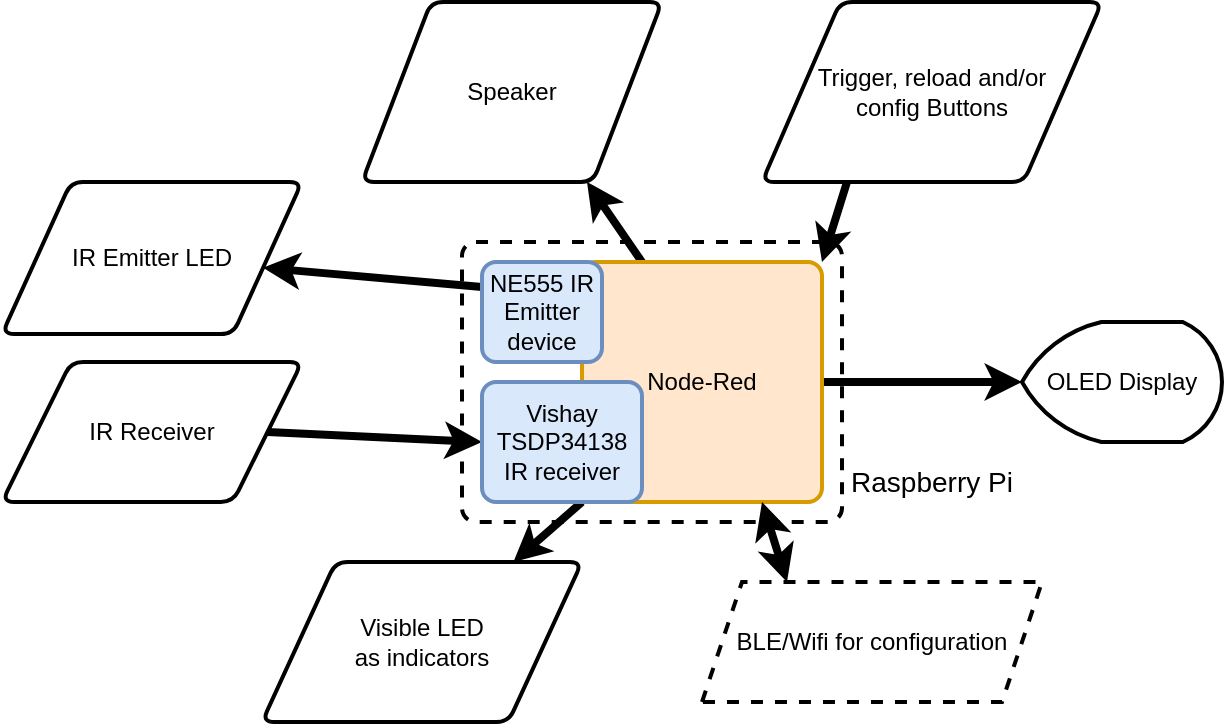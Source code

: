 <mxfile version="14.6.1" type="github">
  <diagram id="JX3tagbnlnf9axO_ppzA" name="Page-1">
    <mxGraphModel dx="1038" dy="523" grid="1" gridSize="10" guides="1" tooltips="1" connect="1" arrows="1" fold="1" page="1" pageScale="1" pageWidth="850" pageHeight="1100" math="0" shadow="0">
      <root>
        <mxCell id="0" />
        <mxCell id="1" parent="0" />
        <mxCell id="F-baasyLwbSTFGvHI9Eg-18" value="&lt;div style=&quot;text-align: right&quot;&gt;&lt;br&gt;&lt;/div&gt;&lt;div style=&quot;text-align: justify&quot;&gt;&lt;/div&gt;" style="rounded=1;whiteSpace=wrap;html=1;absoluteArcSize=1;arcSize=14;strokeWidth=2;fillColor=none;dashed=1;" parent="1" vertex="1">
          <mxGeometry x="320" y="220" width="190" height="140" as="geometry" />
        </mxCell>
        <mxCell id="F-baasyLwbSTFGvHI9Eg-11" style="edgeStyle=orthogonalEdgeStyle;rounded=0;orthogonalLoop=1;jettySize=auto;html=1;entryX=0;entryY=0.5;entryDx=0;entryDy=0;entryPerimeter=0;strokeWidth=4;" parent="1" source="F-baasyLwbSTFGvHI9Eg-1" target="F-baasyLwbSTFGvHI9Eg-2" edge="1">
          <mxGeometry relative="1" as="geometry" />
        </mxCell>
        <mxCell id="F-baasyLwbSTFGvHI9Eg-13" style="rounded=1;orthogonalLoop=1;jettySize=auto;html=1;exitX=0.25;exitY=0;exitDx=0;exitDy=0;entryX=0.75;entryY=1;entryDx=0;entryDy=0;strokeWidth=4;" parent="1" source="F-baasyLwbSTFGvHI9Eg-1" target="F-baasyLwbSTFGvHI9Eg-7" edge="1">
          <mxGeometry relative="1" as="geometry" />
        </mxCell>
        <mxCell id="F-baasyLwbSTFGvHI9Eg-15" style="edgeStyle=none;rounded=1;orthogonalLoop=1;jettySize=auto;html=1;exitX=0;exitY=0.25;exitDx=0;exitDy=0;strokeWidth=4;" parent="1" source="F-baasyLwbSTFGvHI9Eg-17" target="F-baasyLwbSTFGvHI9Eg-3" edge="1">
          <mxGeometry relative="1" as="geometry" />
        </mxCell>
        <mxCell id="F-baasyLwbSTFGvHI9Eg-16" style="edgeStyle=none;rounded=1;orthogonalLoop=1;jettySize=auto;html=1;exitX=0;exitY=1;exitDx=0;exitDy=0;strokeWidth=4;" parent="1" source="F-baasyLwbSTFGvHI9Eg-1" target="F-baasyLwbSTFGvHI9Eg-10" edge="1">
          <mxGeometry relative="1" as="geometry" />
        </mxCell>
        <mxCell id="F-baasyLwbSTFGvHI9Eg-1" value="Node-Red" style="rounded=1;whiteSpace=wrap;html=1;absoluteArcSize=1;arcSize=14;strokeWidth=2;fillColor=#ffe6cc;strokeColor=#d79b00;" parent="1" vertex="1">
          <mxGeometry x="380" y="230" width="120" height="120" as="geometry" />
        </mxCell>
        <mxCell id="F-baasyLwbSTFGvHI9Eg-2" value="OLED Display" style="strokeWidth=2;html=1;shape=mxgraph.flowchart.display;whiteSpace=wrap;" parent="1" vertex="1">
          <mxGeometry x="600" y="260" width="100" height="60" as="geometry" />
        </mxCell>
        <mxCell id="F-baasyLwbSTFGvHI9Eg-3" value="IR Emitter LED" style="shape=parallelogram;html=1;strokeWidth=2;perimeter=parallelogramPerimeter;whiteSpace=wrap;rounded=1;arcSize=12;size=0.23;" parent="1" vertex="1">
          <mxGeometry x="90" y="190" width="150" height="76" as="geometry" />
        </mxCell>
        <mxCell id="F-baasyLwbSTFGvHI9Eg-14" style="edgeStyle=none;rounded=1;orthogonalLoop=1;jettySize=auto;html=1;exitX=1;exitY=0.5;exitDx=0;exitDy=0;strokeWidth=4;entryX=0;entryY=0.5;entryDx=0;entryDy=0;" parent="1" source="F-baasyLwbSTFGvHI9Eg-4" target="pE9QGoENINegHeJZkaK3-1" edge="1">
          <mxGeometry relative="1" as="geometry">
            <mxPoint x="300" y="270" as="targetPoint" />
          </mxGeometry>
        </mxCell>
        <mxCell id="F-baasyLwbSTFGvHI9Eg-4" value="IR Receiver" style="shape=parallelogram;html=1;strokeWidth=2;perimeter=parallelogramPerimeter;whiteSpace=wrap;rounded=1;arcSize=12;size=0.23;" parent="1" vertex="1">
          <mxGeometry x="90" y="280" width="150" height="70" as="geometry" />
        </mxCell>
        <mxCell id="F-baasyLwbSTFGvHI9Eg-7" value="Speaker" style="shape=parallelogram;html=1;strokeWidth=2;perimeter=parallelogramPerimeter;whiteSpace=wrap;rounded=1;arcSize=12;size=0.23;" parent="1" vertex="1">
          <mxGeometry x="270" y="100" width="150" height="90" as="geometry" />
        </mxCell>
        <mxCell id="F-baasyLwbSTFGvHI9Eg-12" style="orthogonalLoop=1;jettySize=auto;html=1;exitX=0.25;exitY=1;exitDx=0;exitDy=0;entryX=1;entryY=0;entryDx=0;entryDy=0;strokeWidth=4;rounded=1;" parent="1" source="F-baasyLwbSTFGvHI9Eg-9" target="F-baasyLwbSTFGvHI9Eg-1" edge="1">
          <mxGeometry relative="1" as="geometry" />
        </mxCell>
        <mxCell id="F-baasyLwbSTFGvHI9Eg-9" value="Trigger, reload and/or&lt;br&gt;config Buttons" style="shape=parallelogram;html=1;strokeWidth=2;perimeter=parallelogramPerimeter;whiteSpace=wrap;rounded=1;arcSize=12;size=0.23;" parent="1" vertex="1">
          <mxGeometry x="470" y="100" width="170" height="90" as="geometry" />
        </mxCell>
        <mxCell id="F-baasyLwbSTFGvHI9Eg-10" value="Visible LED&lt;br&gt;as indicators" style="shape=parallelogram;html=1;strokeWidth=2;perimeter=parallelogramPerimeter;whiteSpace=wrap;rounded=1;arcSize=12;size=0.23;" parent="1" vertex="1">
          <mxGeometry x="220" y="380" width="160" height="80" as="geometry" />
        </mxCell>
        <mxCell id="F-baasyLwbSTFGvHI9Eg-17" value="NE555 IR Emitter device" style="rounded=1;whiteSpace=wrap;html=1;absoluteArcSize=1;arcSize=14;strokeWidth=2;fillColor=#dae8fc;strokeColor=#6c8ebf;" parent="1" vertex="1">
          <mxGeometry x="330" y="230" width="60" height="50" as="geometry" />
        </mxCell>
        <mxCell id="F-baasyLwbSTFGvHI9Eg-19" value="&lt;font style=&quot;font-size: 14px&quot;&gt;Raspberry Pi&lt;/font&gt;" style="text;html=1;strokeColor=none;fillColor=none;align=center;verticalAlign=middle;whiteSpace=wrap;rounded=0;dashed=1;" parent="1" vertex="1">
          <mxGeometry x="505" y="330" width="100" height="20" as="geometry" />
        </mxCell>
        <mxCell id="F-baasyLwbSTFGvHI9Eg-21" style="edgeStyle=none;rounded=1;orthogonalLoop=1;jettySize=auto;html=1;exitX=0.25;exitY=0;exitDx=0;exitDy=0;entryX=0.75;entryY=1;entryDx=0;entryDy=0;strokeWidth=4;startArrow=classic;startFill=1;" parent="1" source="F-baasyLwbSTFGvHI9Eg-20" target="F-baasyLwbSTFGvHI9Eg-1" edge="1">
          <mxGeometry relative="1" as="geometry" />
        </mxCell>
        <mxCell id="F-baasyLwbSTFGvHI9Eg-20" value="BLE/Wifi for configuration" style="shape=parallelogram;perimeter=parallelogramPerimeter;whiteSpace=wrap;html=1;fixedSize=1;dashed=1;fillColor=none;strokeWidth=2;" parent="1" vertex="1">
          <mxGeometry x="440" y="390" width="170" height="60" as="geometry" />
        </mxCell>
        <mxCell id="pE9QGoENINegHeJZkaK3-1" value="Vishay TSDP34138 IR receiver" style="rounded=1;whiteSpace=wrap;html=1;absoluteArcSize=1;arcSize=14;strokeWidth=2;fillColor=#dae8fc;strokeColor=#6c8ebf;" vertex="1" parent="1">
          <mxGeometry x="330" y="290" width="80" height="60" as="geometry" />
        </mxCell>
      </root>
    </mxGraphModel>
  </diagram>
</mxfile>
